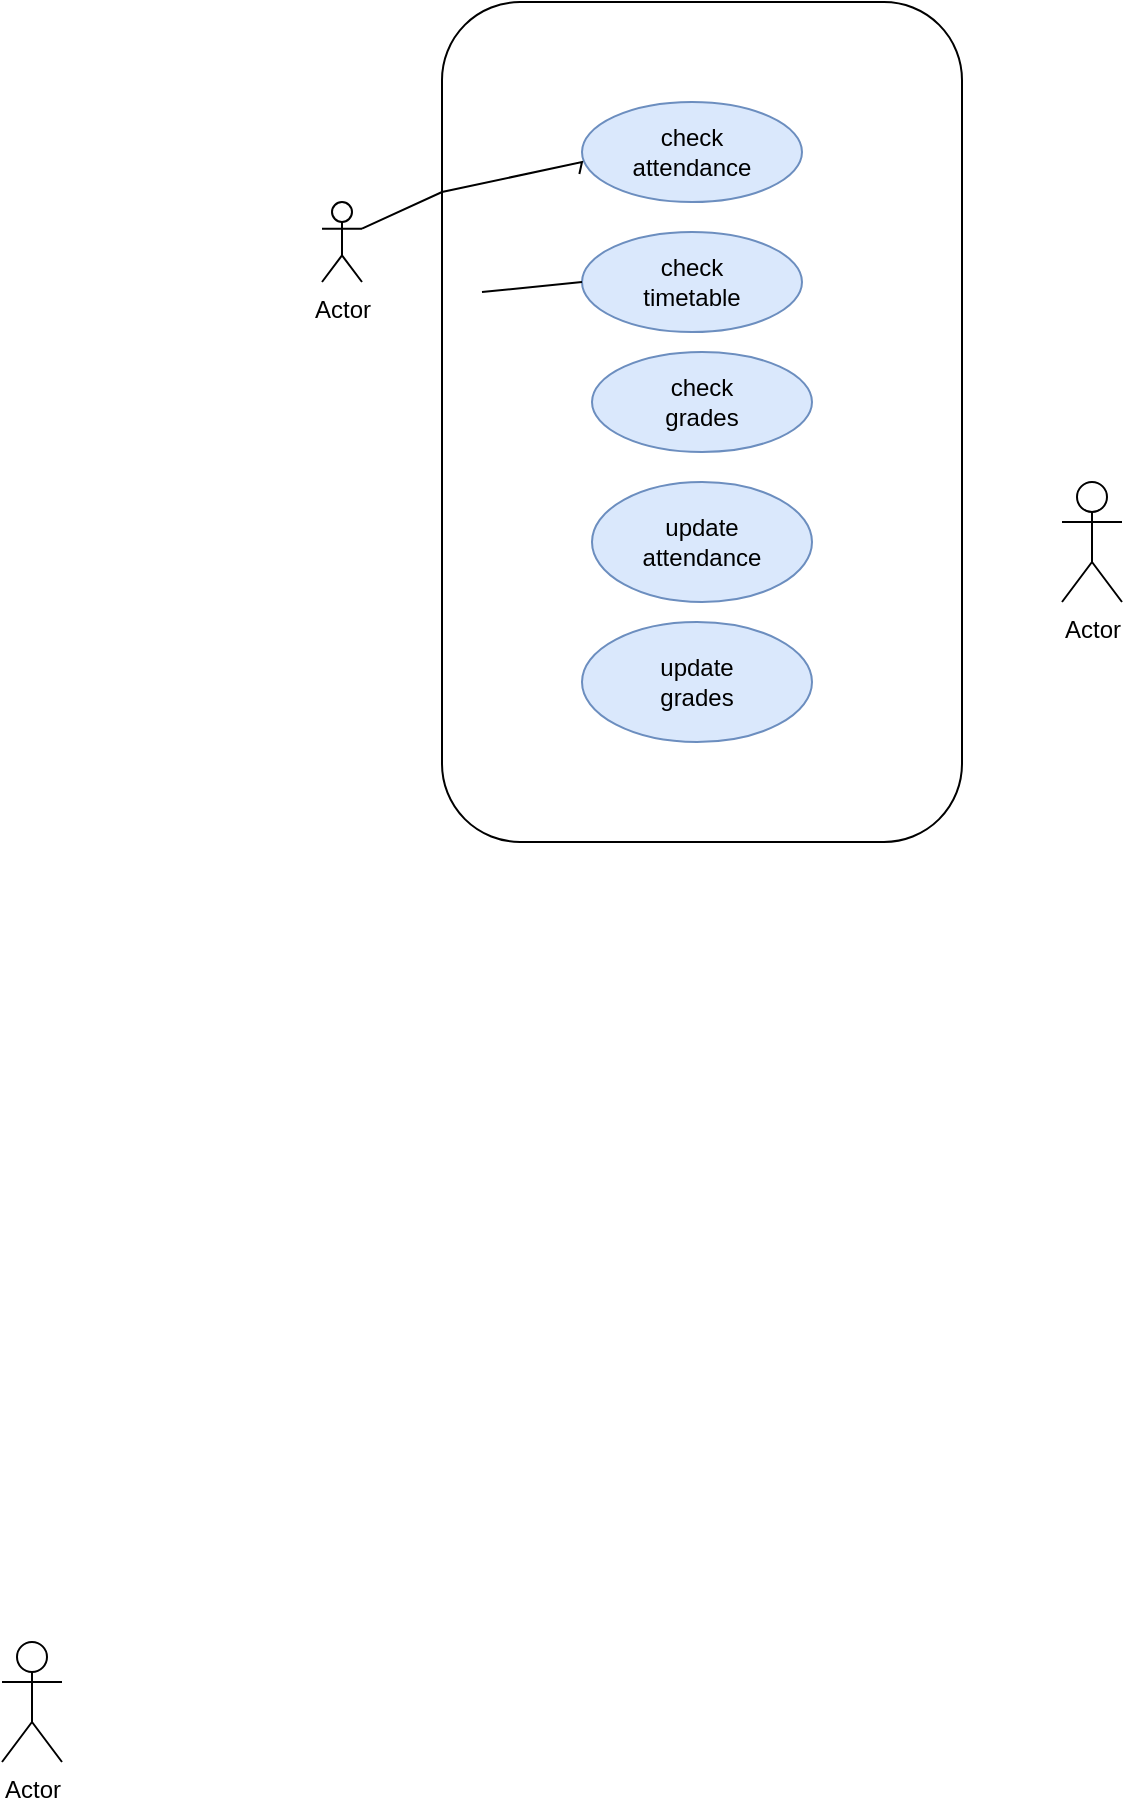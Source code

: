 <mxfile version="23.0.1" type="device" pages="4">
  <diagram name="Page-1" id="JEMUXD9DNrau_WJXzeGM">
    <mxGraphModel dx="794" dy="454" grid="1" gridSize="10" guides="1" tooltips="1" connect="1" arrows="1" fold="1" page="1" pageScale="1" pageWidth="850" pageHeight="1100" math="0" shadow="0">
      <root>
        <mxCell id="0" />
        <mxCell id="1" parent="0" />
        <mxCell id="1sm1QuId9HLeEcLdiZsg-1" value="" style="rounded=1;whiteSpace=wrap;html=1;" parent="1" vertex="1">
          <mxGeometry x="270" y="40" width="260" height="420" as="geometry" />
        </mxCell>
        <mxCell id="1sm1QuId9HLeEcLdiZsg-2" value="Actor" style="shape=umlActor;verticalLabelPosition=bottom;verticalAlign=top;html=1;outlineConnect=0;" parent="1" vertex="1">
          <mxGeometry x="210" y="140" width="20" height="40" as="geometry" />
        </mxCell>
        <mxCell id="1sm1QuId9HLeEcLdiZsg-3" value="check&lt;br&gt;attendance" style="ellipse;whiteSpace=wrap;html=1;fillColor=#dae8fc;strokeColor=#6c8ebf;" parent="1" vertex="1">
          <mxGeometry x="340" y="90" width="110" height="50" as="geometry" />
        </mxCell>
        <mxCell id="1sm1QuId9HLeEcLdiZsg-4" value="check&lt;br&gt;timetable" style="ellipse;whiteSpace=wrap;html=1;fillColor=#dae8fc;strokeColor=#6c8ebf;" parent="1" vertex="1">
          <mxGeometry x="340" y="155" width="110" height="50" as="geometry" />
        </mxCell>
        <mxCell id="1sm1QuId9HLeEcLdiZsg-5" value="check&lt;br&gt;grades" style="ellipse;whiteSpace=wrap;html=1;fillColor=#dae8fc;strokeColor=#6c8ebf;" parent="1" vertex="1">
          <mxGeometry x="345" y="215" width="110" height="50" as="geometry" />
        </mxCell>
        <mxCell id="1sm1QuId9HLeEcLdiZsg-6" value="update&lt;br&gt;attendance" style="ellipse;whiteSpace=wrap;html=1;direction=west;fillColor=#dae8fc;strokeColor=#6c8ebf;" parent="1" vertex="1">
          <mxGeometry x="345" y="280" width="110" height="60" as="geometry" />
        </mxCell>
        <mxCell id="1sm1QuId9HLeEcLdiZsg-7" value="update&lt;br&gt;grades" style="ellipse;whiteSpace=wrap;html=1;fillColor=#dae8fc;strokeColor=#6c8ebf;" parent="1" vertex="1">
          <mxGeometry x="340" y="350" width="115" height="60" as="geometry" />
        </mxCell>
        <mxCell id="1sm1QuId9HLeEcLdiZsg-8" value="Actor" style="shape=umlActor;verticalLabelPosition=bottom;verticalAlign=top;html=1;outlineConnect=0;" parent="1" vertex="1">
          <mxGeometry x="50" y="860" width="30" height="60" as="geometry" />
        </mxCell>
        <mxCell id="1sm1QuId9HLeEcLdiZsg-9" value="Actor" style="shape=umlActor;verticalLabelPosition=bottom;verticalAlign=top;html=1;outlineConnect=0;" parent="1" vertex="1">
          <mxGeometry x="580" y="280" width="30" height="60" as="geometry" />
        </mxCell>
        <mxCell id="1sm1QuId9HLeEcLdiZsg-10" value="" style="endArrow=none;html=1;rounded=0;entryX=-0.012;entryY=0.72;entryDx=0;entryDy=0;entryPerimeter=0;exitX=1;exitY=0.333;exitDx=0;exitDy=0;exitPerimeter=0;" parent="1" target="1sm1QuId9HLeEcLdiZsg-3" edge="1" source="1sm1QuId9HLeEcLdiZsg-2">
          <mxGeometry width="50" height="50" relative="1" as="geometry">
            <mxPoint x="240" y="155" as="sourcePoint" />
            <mxPoint x="290" y="110" as="targetPoint" />
            <Array as="points">
              <mxPoint x="270" y="135" />
              <mxPoint x="340" y="120" />
            </Array>
          </mxGeometry>
        </mxCell>
        <mxCell id="1sm1QuId9HLeEcLdiZsg-11" value="" style="endArrow=none;html=1;rounded=0;entryX=0;entryY=0.5;entryDx=0;entryDy=0;" parent="1" edge="1" target="1sm1QuId9HLeEcLdiZsg-4">
          <mxGeometry width="50" height="50" relative="1" as="geometry">
            <mxPoint x="290" y="185" as="sourcePoint" />
            <mxPoint x="340" y="135" as="targetPoint" />
          </mxGeometry>
        </mxCell>
      </root>
    </mxGraphModel>
  </diagram>
  <diagram id="u6GD4dr-77OBVFGKJhgN" name="Page-2">
    <mxGraphModel dx="794" dy="454" grid="1" gridSize="10" guides="1" tooltips="1" connect="1" arrows="1" fold="1" page="1" pageScale="1" pageWidth="850" pageHeight="1100" math="0" shadow="0">
      <root>
        <mxCell id="0" />
        <mxCell id="1" parent="0" />
        <mxCell id="v_OSg9xtDXAKsAqMjB4M-1" value="" style="rounded=0;whiteSpace=wrap;html=1;" parent="1" vertex="1">
          <mxGeometry x="310" y="20" width="270" height="640" as="geometry" />
        </mxCell>
        <mxCell id="v_OSg9xtDXAKsAqMjB4M-2" value="check&lt;br&gt;attendance" style="ellipse;whiteSpace=wrap;html=1;fillColor=#dae8fc;strokeColor=#6c8ebf;" parent="1" vertex="1">
          <mxGeometry x="385" y="100" width="120" height="80" as="geometry" />
        </mxCell>
        <mxCell id="v_OSg9xtDXAKsAqMjB4M-3" value="check&lt;br&gt;timetable" style="ellipse;whiteSpace=wrap;html=1;fillColor=#dae8fc;strokeColor=#6c8ebf;" parent="1" vertex="1">
          <mxGeometry x="380" y="200" width="120" height="80" as="geometry" />
        </mxCell>
        <mxCell id="v_OSg9xtDXAKsAqMjB4M-4" value="check&amp;nbsp;&lt;br&gt;grades" style="ellipse;whiteSpace=wrap;html=1;fillColor=#dae8fc;strokeColor=#6c8ebf;" parent="1" vertex="1">
          <mxGeometry x="385" y="300" width="120" height="80" as="geometry" />
        </mxCell>
        <mxCell id="v_OSg9xtDXAKsAqMjB4M-5" value="update&lt;br&gt;attendance" style="ellipse;whiteSpace=wrap;html=1;fillColor=#dae8fc;strokeColor=#6c8ebf;" parent="1" vertex="1">
          <mxGeometry x="385" y="410" width="120" height="80" as="geometry" />
        </mxCell>
        <mxCell id="v_OSg9xtDXAKsAqMjB4M-6" value="update&lt;br&gt;grades" style="ellipse;whiteSpace=wrap;html=1;fillColor=#dae8fc;strokeColor=#6c8ebf;" parent="1" vertex="1">
          <mxGeometry x="385" y="520" width="120" height="80" as="geometry" />
        </mxCell>
        <mxCell id="v_OSg9xtDXAKsAqMjB4M-7" value="student" style="shape=umlActor;verticalLabelPosition=bottom;verticalAlign=top;html=1;outlineConnect=0;" parent="1" vertex="1">
          <mxGeometry x="220" y="130" width="30" height="60" as="geometry" />
        </mxCell>
        <mxCell id="v_OSg9xtDXAKsAqMjB4M-8" value="teacher" style="shape=umlActor;verticalLabelPosition=bottom;verticalAlign=top;html=1;outlineConnect=0;" parent="1" vertex="1">
          <mxGeometry x="640" y="380" width="30" height="60" as="geometry" />
        </mxCell>
        <mxCell id="v_OSg9xtDXAKsAqMjB4M-9" value="" style="endArrow=none;html=1;rounded=0;entryX=0;entryY=0.5;entryDx=0;entryDy=0;" parent="1" target="v_OSg9xtDXAKsAqMjB4M-4" edge="1">
          <mxGeometry width="50" height="50" relative="1" as="geometry">
            <mxPoint x="250" y="150" as="sourcePoint" />
            <mxPoint x="400" y="240" as="targetPoint" />
            <Array as="points" />
          </mxGeometry>
        </mxCell>
        <mxCell id="v_OSg9xtDXAKsAqMjB4M-10" value="" style="endArrow=none;html=1;rounded=0;entryX=0;entryY=0.5;entryDx=0;entryDy=0;" parent="1" target="v_OSg9xtDXAKsAqMjB4M-2" edge="1">
          <mxGeometry width="50" height="50" relative="1" as="geometry">
            <mxPoint x="250" y="150" as="sourcePoint" />
            <mxPoint x="450" y="70" as="targetPoint" />
          </mxGeometry>
        </mxCell>
        <mxCell id="v_OSg9xtDXAKsAqMjB4M-11" value="" style="endArrow=none;html=1;rounded=0;entryX=0;entryY=0.5;entryDx=0;entryDy=0;" parent="1" target="v_OSg9xtDXAKsAqMjB4M-3" edge="1">
          <mxGeometry width="50" height="50" relative="1" as="geometry">
            <mxPoint x="250" y="150" as="sourcePoint" />
            <mxPoint x="455" y="190" as="targetPoint" />
          </mxGeometry>
        </mxCell>
        <mxCell id="v_OSg9xtDXAKsAqMjB4M-12" value="" style="endArrow=none;html=1;rounded=0;entryX=1;entryY=0.5;entryDx=0;entryDy=0;" parent="1" target="v_OSg9xtDXAKsAqMjB4M-2" edge="1">
          <mxGeometry width="50" height="50" relative="1" as="geometry">
            <mxPoint x="640" y="400" as="sourcePoint" />
            <mxPoint x="564.68" y="297.36" as="targetPoint" />
            <Array as="points" />
          </mxGeometry>
        </mxCell>
        <mxCell id="v_OSg9xtDXAKsAqMjB4M-13" value="" style="endArrow=none;html=1;rounded=0;" parent="1" source="v_OSg9xtDXAKsAqMjB4M-1" target="v_OSg9xtDXAKsAqMjB4M-1" edge="1">
          <mxGeometry width="50" height="50" relative="1" as="geometry">
            <mxPoint x="510" y="325" as="sourcePoint" />
            <mxPoint x="560" y="275" as="targetPoint" />
          </mxGeometry>
        </mxCell>
        <mxCell id="v_OSg9xtDXAKsAqMjB4M-14" style="edgeStyle=orthogonalEdgeStyle;rounded=0;orthogonalLoop=1;jettySize=auto;html=1;" parent="1" source="v_OSg9xtDXAKsAqMjB4M-1" target="v_OSg9xtDXAKsAqMjB4M-1" edge="1">
          <mxGeometry relative="1" as="geometry" />
        </mxCell>
        <mxCell id="v_OSg9xtDXAKsAqMjB4M-16" value="" style="endArrow=none;html=1;rounded=0;exitX=1;exitY=0.5;exitDx=0;exitDy=0;entryX=0;entryY=0.333;entryDx=0;entryDy=0;entryPerimeter=0;" parent="1" source="v_OSg9xtDXAKsAqMjB4M-3" target="v_OSg9xtDXAKsAqMjB4M-8" edge="1">
          <mxGeometry width="50" height="50" relative="1" as="geometry">
            <mxPoint x="480" y="260" as="sourcePoint" />
            <mxPoint x="535" y="210" as="targetPoint" />
          </mxGeometry>
        </mxCell>
        <mxCell id="v_OSg9xtDXAKsAqMjB4M-17" value="" style="endArrow=none;html=1;rounded=0;exitX=0.992;exitY=0.625;exitDx=0;exitDy=0;exitPerimeter=0;" parent="1" source="v_OSg9xtDXAKsAqMjB4M-4" edge="1">
          <mxGeometry width="50" height="50" relative="1" as="geometry">
            <mxPoint x="520" y="360" as="sourcePoint" />
            <mxPoint x="640" y="400" as="targetPoint" />
          </mxGeometry>
        </mxCell>
        <mxCell id="v_OSg9xtDXAKsAqMjB4M-18" value="" style="endArrow=none;html=1;rounded=0;exitX=1;exitY=0;exitDx=0;exitDy=0;" parent="1" source="v_OSg9xtDXAKsAqMjB4M-5" edge="1">
          <mxGeometry width="50" height="50" relative="1" as="geometry">
            <mxPoint x="440" y="380" as="sourcePoint" />
            <mxPoint x="640" y="400" as="targetPoint" />
          </mxGeometry>
        </mxCell>
        <mxCell id="v_OSg9xtDXAKsAqMjB4M-19" value="" style="endArrow=none;html=1;rounded=0;exitX=1;exitY=0;exitDx=0;exitDy=0;" parent="1" source="v_OSg9xtDXAKsAqMjB4M-6" edge="1">
          <mxGeometry width="50" height="50" relative="1" as="geometry">
            <mxPoint x="505" y="479.998" as="sourcePoint" />
            <mxPoint x="640" y="400" as="targetPoint" />
          </mxGeometry>
        </mxCell>
        <mxCell id="v_OSg9xtDXAKsAqMjB4M-20" value="STUDENT MANAGEMENT SYSTEM" style="text;html=1;strokeColor=none;fillColor=none;align=center;verticalAlign=middle;whiteSpace=wrap;rounded=0;" parent="1" vertex="1">
          <mxGeometry x="385" y="50" width="120" height="30" as="geometry" />
        </mxCell>
      </root>
    </mxGraphModel>
  </diagram>
  <diagram id="T2jDrqAdVytpVQwPv4rX" name="Page-3">
    <mxGraphModel dx="794" dy="454" grid="1" gridSize="10" guides="1" tooltips="1" connect="1" arrows="1" fold="1" page="1" pageScale="1" pageWidth="850" pageHeight="1100" math="0" shadow="0">
      <root>
        <mxCell id="0" />
        <mxCell id="1" parent="0" />
        <mxCell id="B29TtXM4trA4CX8An6eA-1" value="" style="ellipse;whiteSpace=wrap;html=1;aspect=fixed;" vertex="1" parent="1">
          <mxGeometry x="370" y="10" width="80" height="80" as="geometry" />
        </mxCell>
        <mxCell id="B29TtXM4trA4CX8An6eA-3" value="" style="whiteSpace=wrap;html=1;aspect=fixed;" vertex="1" parent="1">
          <mxGeometry x="340" y="150" width="140" height="140" as="geometry" />
        </mxCell>
        <mxCell id="B29TtXM4trA4CX8An6eA-4" value="" style="endArrow=none;html=1;rounded=0;entryX=1;entryY=0.75;entryDx=0;entryDy=0;exitX=0;exitY=0.75;exitDx=0;exitDy=0;" edge="1" parent="1" source="B29TtXM4trA4CX8An6eA-3" target="B29TtXM4trA4CX8An6eA-3">
          <mxGeometry width="50" height="50" relative="1" as="geometry">
            <mxPoint x="380" y="260" as="sourcePoint" />
            <mxPoint x="430" y="210" as="targetPoint" />
          </mxGeometry>
        </mxCell>
        <mxCell id="B29TtXM4trA4CX8An6eA-5" value="" style="endArrow=none;html=1;rounded=0;exitX=0;exitY=0.25;exitDx=0;exitDy=0;entryX=1;entryY=0.25;entryDx=0;entryDy=0;" edge="1" parent="1" source="B29TtXM4trA4CX8An6eA-3" target="B29TtXM4trA4CX8An6eA-3">
          <mxGeometry width="50" height="50" relative="1" as="geometry">
            <mxPoint x="385" y="180" as="sourcePoint" />
            <mxPoint x="435" y="130" as="targetPoint" />
          </mxGeometry>
        </mxCell>
        <mxCell id="B29TtXM4trA4CX8An6eA-6" value="" style="rounded=0;whiteSpace=wrap;html=1;" vertex="1" parent="1">
          <mxGeometry x="650" y="190" width="120" height="60" as="geometry" />
        </mxCell>
        <mxCell id="B29TtXM4trA4CX8An6eA-7" value="" style="rounded=0;whiteSpace=wrap;html=1;" vertex="1" parent="1">
          <mxGeometry x="80" y="190" width="120" height="60" as="geometry" />
        </mxCell>
        <mxCell id="B29TtXM4trA4CX8An6eA-8" value="" style="rounded=0;whiteSpace=wrap;html=1;" vertex="1" parent="1">
          <mxGeometry x="350" y="370" width="120" height="60" as="geometry" />
        </mxCell>
        <mxCell id="B29TtXM4trA4CX8An6eA-9" value="&lt;b&gt;&lt;font style=&quot;font-size: 14px;&quot;&gt;MFA&lt;/font&gt;&lt;/b&gt;" style="text;html=1;strokeColor=none;fillColor=none;align=center;verticalAlign=middle;whiteSpace=wrap;rounded=0;" vertex="1" parent="1">
          <mxGeometry x="380" y="35" width="60" height="30" as="geometry" />
        </mxCell>
        <mxCell id="B29TtXM4trA4CX8An6eA-10" value="MFA token" style="text;html=1;strokeColor=none;fillColor=none;align=center;verticalAlign=middle;whiteSpace=wrap;rounded=0;" vertex="1" parent="1">
          <mxGeometry x="380" y="110" width="60" height="30" as="geometry" />
        </mxCell>
        <mxCell id="B29TtXM4trA4CX8An6eA-11" value="customer" style="text;html=1;strokeColor=none;fillColor=none;align=center;verticalAlign=middle;whiteSpace=wrap;rounded=0;" vertex="1" parent="1">
          <mxGeometry x="110" y="205" width="60" height="30" as="geometry" />
        </mxCell>
        <mxCell id="B29TtXM4trA4CX8An6eA-12" value="product suppliers" style="text;html=1;strokeColor=none;fillColor=none;align=center;verticalAlign=middle;whiteSpace=wrap;rounded=0;" vertex="1" parent="1">
          <mxGeometry x="680" y="205" width="60" height="30" as="geometry" />
        </mxCell>
        <mxCell id="B29TtXM4trA4CX8An6eA-15" value="online product order fulfilment process&amp;nbsp;" style="text;html=1;strokeColor=none;fillColor=none;align=center;verticalAlign=middle;whiteSpace=wrap;rounded=0;" vertex="1" parent="1">
          <mxGeometry x="350" y="205" width="120" height="30" as="geometry" />
        </mxCell>
        <mxCell id="B29TtXM4trA4CX8An6eA-16" value="payment gateways" style="text;html=1;strokeColor=none;fillColor=none;align=center;verticalAlign=middle;whiteSpace=wrap;rounded=0;" vertex="1" parent="1">
          <mxGeometry x="380" y="380" width="60" height="30" as="geometry" />
        </mxCell>
        <mxCell id="B29TtXM4trA4CX8An6eA-17" value="0" style="text;html=1;strokeColor=none;fillColor=none;align=center;verticalAlign=middle;whiteSpace=wrap;rounded=0;" vertex="1" parent="1">
          <mxGeometry x="380" y="150" width="60" height="30" as="geometry" />
        </mxCell>
        <mxCell id="B29TtXM4trA4CX8An6eA-18" value="" style="endArrow=none;html=1;rounded=0;entryX=0.5;entryY=1;entryDx=0;entryDy=0;" edge="1" parent="1" target="B29TtXM4trA4CX8An6eA-3">
          <mxGeometry width="50" height="50" relative="1" as="geometry">
            <mxPoint x="410" y="320" as="sourcePoint" />
            <mxPoint x="440" y="300" as="targetPoint" />
          </mxGeometry>
        </mxCell>
        <mxCell id="B29TtXM4trA4CX8An6eA-19" value="" style="endArrow=none;html=1;rounded=0;" edge="1" parent="1">
          <mxGeometry width="50" height="50" relative="1" as="geometry">
            <mxPoint x="290" y="320" as="sourcePoint" />
            <mxPoint x="510" y="320" as="targetPoint" />
          </mxGeometry>
        </mxCell>
        <mxCell id="B29TtXM4trA4CX8An6eA-23" value="product availability information&amp;nbsp;" style="text;html=1;strokeColor=none;fillColor=none;align=center;verticalAlign=middle;whiteSpace=wrap;rounded=0;" vertex="1" parent="1">
          <mxGeometry x="510" y="300" width="140" height="30" as="geometry" />
        </mxCell>
        <mxCell id="B29TtXM4trA4CX8An6eA-24" value="order information" style="text;html=1;strokeColor=none;fillColor=none;align=center;verticalAlign=middle;whiteSpace=wrap;rounded=0;" vertex="1" parent="1">
          <mxGeometry x="170" y="310" width="110" height="30" as="geometry" />
        </mxCell>
        <mxCell id="B29TtXM4trA4CX8An6eA-25" value="payment information" style="text;html=1;strokeColor=none;fillColor=none;align=center;verticalAlign=middle;whiteSpace=wrap;rounded=0;" vertex="1" parent="1">
          <mxGeometry x="340" y="330" width="140" height="30" as="geometry" />
        </mxCell>
        <mxCell id="B29TtXM4trA4CX8An6eA-26" value="" style="endArrow=classic;html=1;rounded=0;entryX=0.5;entryY=1;entryDx=0;entryDy=0;" edge="1" parent="1" target="B29TtXM4trA4CX8An6eA-6">
          <mxGeometry width="50" height="50" relative="1" as="geometry">
            <mxPoint x="710" y="320" as="sourcePoint" />
            <mxPoint x="720" y="290" as="targetPoint" />
            <Array as="points">
              <mxPoint x="680" y="320" />
              <mxPoint x="710" y="320" />
            </Array>
          </mxGeometry>
        </mxCell>
        <mxCell id="B29TtXM4trA4CX8An6eA-27" value="" style="endArrow=classic;html=1;rounded=0;entryX=0.422;entryY=0.989;entryDx=0;entryDy=0;entryPerimeter=0;" edge="1" parent="1" target="B29TtXM4trA4CX8An6eA-7">
          <mxGeometry width="50" height="50" relative="1" as="geometry">
            <mxPoint x="131" y="320" as="sourcePoint" />
            <mxPoint x="140" y="280" as="targetPoint" />
            <Array as="points">
              <mxPoint x="160" y="320" />
              <mxPoint x="131" y="320" />
            </Array>
          </mxGeometry>
        </mxCell>
        <mxCell id="B29TtXM4trA4CX8An6eA-28" value="" style="endArrow=classic;html=1;rounded=0;entryX=0;entryY=0.5;entryDx=0;entryDy=0;exitX=1;exitY=0.5;exitDx=0;exitDy=0;" edge="1" parent="1" source="B29TtXM4trA4CX8An6eA-3" target="B29TtXM4trA4CX8An6eA-6">
          <mxGeometry width="50" height="50" relative="1" as="geometry">
            <mxPoint x="520" y="245" as="sourcePoint" />
            <mxPoint x="570" y="195" as="targetPoint" />
          </mxGeometry>
        </mxCell>
        <mxCell id="B29TtXM4trA4CX8An6eA-33" value="product request" style="edgeLabel;html=1;align=center;verticalAlign=middle;resizable=0;points=[];" vertex="1" connectable="0" parent="B29TtXM4trA4CX8An6eA-28">
          <mxGeometry x="-0.074" relative="1" as="geometry">
            <mxPoint as="offset" />
          </mxGeometry>
        </mxCell>
        <mxCell id="B29TtXM4trA4CX8An6eA-34" value="send" style="text;html=1;strokeColor=none;fillColor=none;align=center;verticalAlign=middle;whiteSpace=wrap;rounded=0;" vertex="1" parent="1">
          <mxGeometry x="550" y="185" width="30" height="20" as="geometry" />
        </mxCell>
        <mxCell id="B29TtXM4trA4CX8An6eA-37" value="" style="endArrow=classic;html=1;rounded=0;entryX=0;entryY=0.5;entryDx=0;entryDy=0;exitX=1;exitY=0.5;exitDx=0;exitDy=0;" edge="1" parent="1" source="B29TtXM4trA4CX8An6eA-7" target="B29TtXM4trA4CX8An6eA-3">
          <mxGeometry width="50" height="50" relative="1" as="geometry">
            <mxPoint x="200" y="220" as="sourcePoint" />
            <mxPoint x="330" y="220" as="targetPoint" />
            <Array as="points" />
          </mxGeometry>
        </mxCell>
        <mxCell id="B29TtXM4trA4CX8An6eA-38" value="order request" style="edgeLabel;html=1;align=center;verticalAlign=middle;resizable=0;points=[];" vertex="1" connectable="0" parent="B29TtXM4trA4CX8An6eA-37">
          <mxGeometry x="-0.205" y="1" relative="1" as="geometry">
            <mxPoint as="offset" />
          </mxGeometry>
        </mxCell>
        <mxCell id="B29TtXM4trA4CX8An6eA-39" value="send" style="text;html=1;strokeColor=none;fillColor=none;align=center;verticalAlign=middle;whiteSpace=wrap;rounded=0;" vertex="1" parent="1">
          <mxGeometry x="230" y="175" width="60" height="30" as="geometry" />
        </mxCell>
        <mxCell id="B29TtXM4trA4CX8An6eA-40" value="Forms" style="text;html=1;strokeColor=none;fillColor=none;align=center;verticalAlign=middle;whiteSpace=wrap;rounded=0;" vertex="1" parent="1">
          <mxGeometry x="542.5" y="230" width="37.5" height="20" as="geometry" />
        </mxCell>
        <mxCell id="B29TtXM4trA4CX8An6eA-41" value="Forms" style="text;html=1;strokeColor=none;fillColor=none;align=center;verticalAlign=middle;whiteSpace=wrap;rounded=0;rotation=0;" vertex="1" parent="1">
          <mxGeometry x="240" y="235" width="40" height="15" as="geometry" />
        </mxCell>
      </root>
    </mxGraphModel>
  </diagram>
  <diagram id="4IMVSmkcnIIBCqh79ZQE" name="Page-4">
    <mxGraphModel dx="794" dy="454" grid="1" gridSize="10" guides="1" tooltips="1" connect="1" arrows="1" fold="1" page="1" pageScale="1" pageWidth="850" pageHeight="1100" math="0" shadow="0">
      <root>
        <mxCell id="0" />
        <mxCell id="1" parent="0" />
        <mxCell id="JLR9oFow6pJmcX_ENAvE-1" value="start" style="ellipse;whiteSpace=wrap;html=1;" vertex="1" parent="1">
          <mxGeometry x="320" y="20" width="120" height="80" as="geometry" />
        </mxCell>
        <mxCell id="JLR9oFow6pJmcX_ENAvE-2" value="Enter num1,&lt;br&gt;num2" style="shape=parallelogram;perimeter=parallelogramPerimeter;whiteSpace=wrap;html=1;fixedSize=1;" vertex="1" parent="1">
          <mxGeometry x="305" y="150" width="150" height="50" as="geometry" />
        </mxCell>
        <mxCell id="JLR9oFow6pJmcX_ENAvE-3" value="sum=num1+num2" style="rounded=0;whiteSpace=wrap;html=1;" vertex="1" parent="1">
          <mxGeometry x="310" y="250" width="150" height="60" as="geometry" />
        </mxCell>
        <mxCell id="JLR9oFow6pJmcX_ENAvE-4" value="display sum" style="shape=parallelogram;perimeter=parallelogramPerimeter;whiteSpace=wrap;html=1;fixedSize=1;" vertex="1" parent="1">
          <mxGeometry x="335" y="360" width="120" height="60" as="geometry" />
        </mxCell>
        <mxCell id="JLR9oFow6pJmcX_ENAvE-6" value="" style="endArrow=classic;html=1;rounded=0;entryX=0.5;entryY=0;entryDx=0;entryDy=0;exitX=0.5;exitY=1;exitDx=0;exitDy=0;" edge="1" parent="1" source="JLR9oFow6pJmcX_ENAvE-1" target="JLR9oFow6pJmcX_ENAvE-2">
          <mxGeometry width="50" height="50" relative="1" as="geometry">
            <mxPoint x="390" y="140" as="sourcePoint" />
            <mxPoint x="440" y="90" as="targetPoint" />
          </mxGeometry>
        </mxCell>
        <mxCell id="JLR9oFow6pJmcX_ENAvE-7" value="" style="endArrow=classic;html=1;rounded=0;entryX=0.5;entryY=0;entryDx=0;entryDy=0;" edge="1" parent="1" target="JLR9oFow6pJmcX_ENAvE-3">
          <mxGeometry width="50" height="50" relative="1" as="geometry">
            <mxPoint x="385" y="200" as="sourcePoint" />
            <mxPoint x="505" y="190" as="targetPoint" />
          </mxGeometry>
        </mxCell>
        <mxCell id="JLR9oFow6pJmcX_ENAvE-8" value="" style="endArrow=classic;html=1;rounded=0;entryX=0.5;entryY=0;entryDx=0;entryDy=0;exitX=0.569;exitY=1.056;exitDx=0;exitDy=0;exitPerimeter=0;" edge="1" parent="1" source="JLR9oFow6pJmcX_ENAvE-3" target="JLR9oFow6pJmcX_ENAvE-4">
          <mxGeometry width="50" height="50" relative="1" as="geometry">
            <mxPoint x="450" y="350" as="sourcePoint" />
            <mxPoint x="500" y="300" as="targetPoint" />
          </mxGeometry>
        </mxCell>
        <mxCell id="JLR9oFow6pJmcX_ENAvE-9" value="" style="endArrow=classic;html=1;rounded=0;entryX=0.5;entryY=0;entryDx=0;entryDy=0;exitX=0.5;exitY=1;exitDx=0;exitDy=0;" edge="1" parent="1" source="JLR9oFow6pJmcX_ENAvE-4">
          <mxGeometry width="50" height="50" relative="1" as="geometry">
            <mxPoint x="440" y="450" as="sourcePoint" />
            <mxPoint x="395" y="470" as="targetPoint" />
          </mxGeometry>
        </mxCell>
        <mxCell id="JLR9oFow6pJmcX_ENAvE-10" value="End" style="ellipse;whiteSpace=wrap;html=1;" vertex="1" parent="1">
          <mxGeometry x="335" y="470" width="120" height="80" as="geometry" />
        </mxCell>
      </root>
    </mxGraphModel>
  </diagram>
</mxfile>
